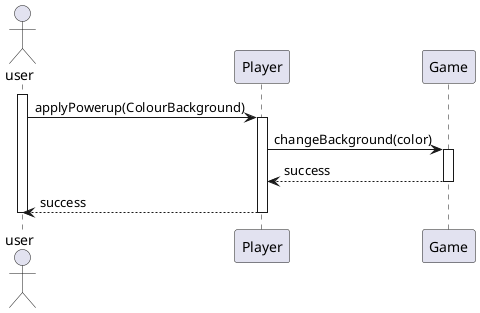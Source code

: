@startuml
actor user

participant Player as P
participant Game as G
'participant Paddle as pad

activate user
user -> P: applyPowerup(ColourBackground)
activate P
P -> G: changeBackground(color)
activate G
G --> P: success
deactivate G
P --> user: success
deactivate P
        
deactivate user
@enduml
